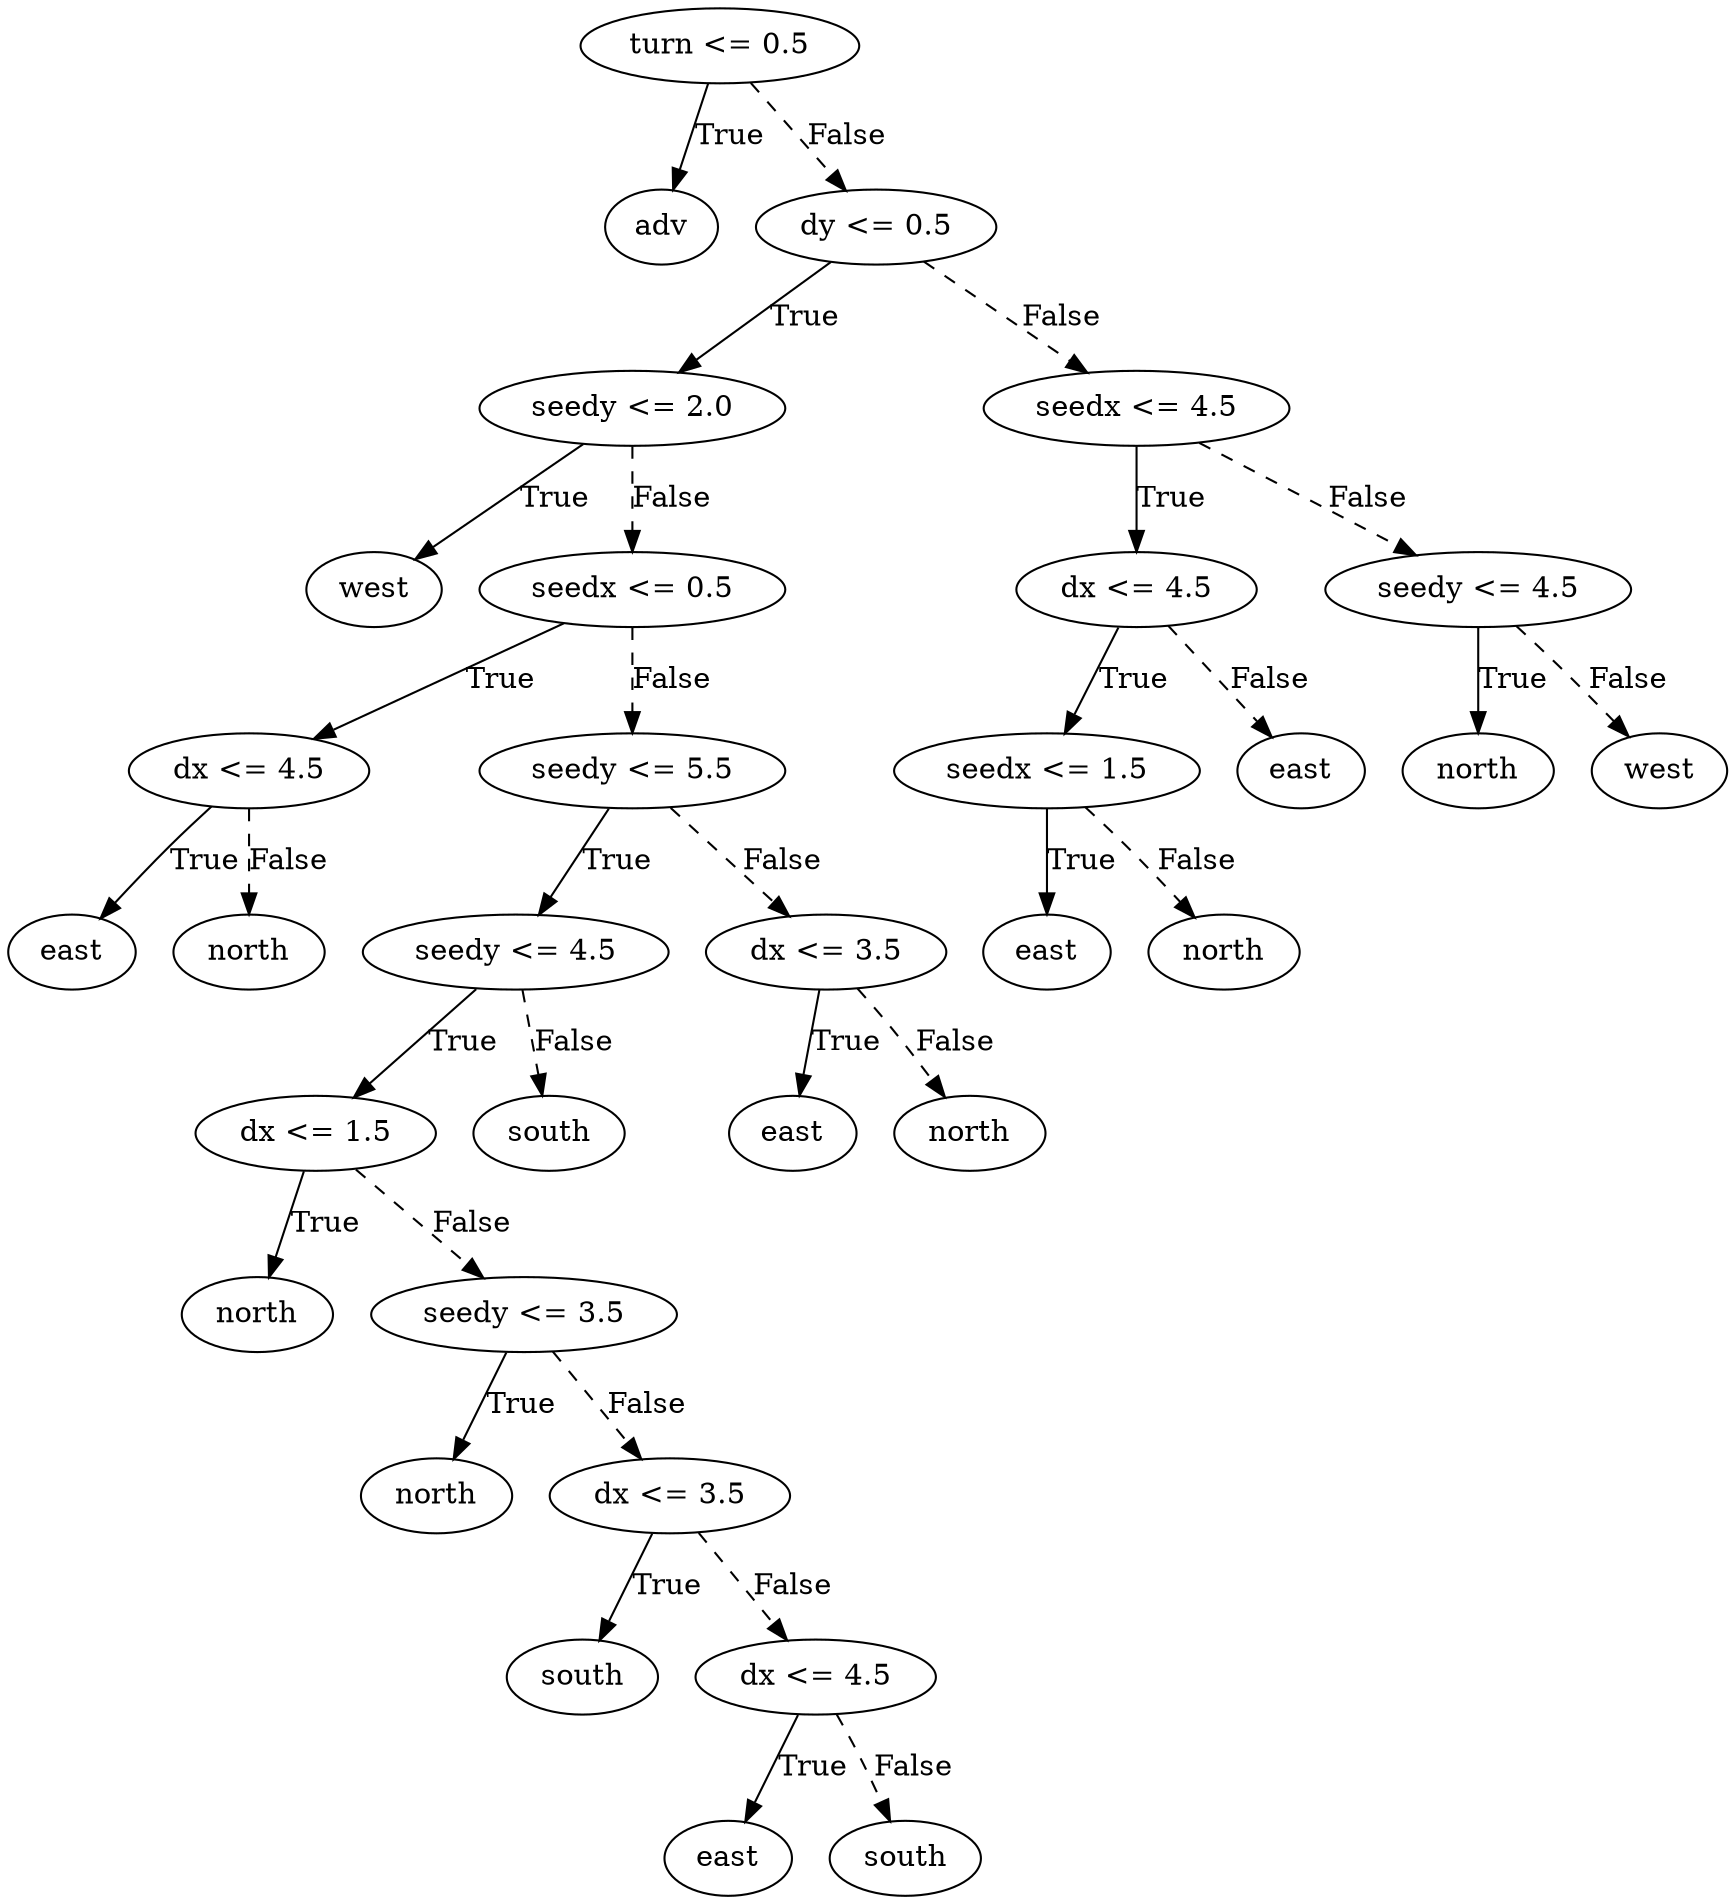 digraph {
0 [label="turn <= 0.5"];
1 [label="adv"];
0 -> 1 [label="True"];
2 [label="dy <= 0.5"];
3 [label="seedy <= 2.0"];
4 [label="west"];
3 -> 4 [label="True"];
5 [label="seedx <= 0.5"];
6 [label="dx <= 4.5"];
7 [label="east"];
6 -> 7 [label="True"];
8 [label="north"];
6 -> 8 [style="dashed", label="False"];
5 -> 6 [label="True"];
9 [label="seedy <= 5.5"];
10 [label="seedy <= 4.5"];
11 [label="dx <= 1.5"];
12 [label="north"];
11 -> 12 [label="True"];
13 [label="seedy <= 3.5"];
14 [label="north"];
13 -> 14 [label="True"];
15 [label="dx <= 3.5"];
16 [label="south"];
15 -> 16 [label="True"];
17 [label="dx <= 4.5"];
18 [label="east"];
17 -> 18 [label="True"];
19 [label="south"];
17 -> 19 [style="dashed", label="False"];
15 -> 17 [style="dashed", label="False"];
13 -> 15 [style="dashed", label="False"];
11 -> 13 [style="dashed", label="False"];
10 -> 11 [label="True"];
20 [label="south"];
10 -> 20 [style="dashed", label="False"];
9 -> 10 [label="True"];
21 [label="dx <= 3.5"];
22 [label="east"];
21 -> 22 [label="True"];
23 [label="north"];
21 -> 23 [style="dashed", label="False"];
9 -> 21 [style="dashed", label="False"];
5 -> 9 [style="dashed", label="False"];
3 -> 5 [style="dashed", label="False"];
2 -> 3 [label="True"];
24 [label="seedx <= 4.5"];
25 [label="dx <= 4.5"];
26 [label="seedx <= 1.5"];
27 [label="east"];
26 -> 27 [label="True"];
28 [label="north"];
26 -> 28 [style="dashed", label="False"];
25 -> 26 [label="True"];
29 [label="east"];
25 -> 29 [style="dashed", label="False"];
24 -> 25 [label="True"];
30 [label="seedy <= 4.5"];
31 [label="north"];
30 -> 31 [label="True"];
32 [label="west"];
30 -> 32 [style="dashed", label="False"];
24 -> 30 [style="dashed", label="False"];
2 -> 24 [style="dashed", label="False"];
0 -> 2 [style="dashed", label="False"];

}